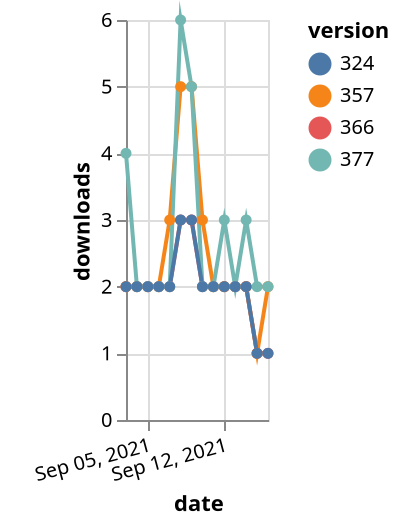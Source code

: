 {"$schema": "https://vega.github.io/schema/vega-lite/v5.json", "description": "A simple bar chart with embedded data.", "data": {"values": [{"date": "2021-09-03", "total": 2339, "delta": 2, "version": "366"}, {"date": "2021-09-04", "total": 2341, "delta": 2, "version": "366"}, {"date": "2021-09-05", "total": 2343, "delta": 2, "version": "366"}, {"date": "2021-09-06", "total": 2345, "delta": 2, "version": "366"}, {"date": "2021-09-07", "total": 2347, "delta": 2, "version": "366"}, {"date": "2021-09-08", "total": 2350, "delta": 3, "version": "366"}, {"date": "2021-09-09", "total": 2353, "delta": 3, "version": "366"}, {"date": "2021-09-10", "total": 2355, "delta": 2, "version": "366"}, {"date": "2021-09-11", "total": 2357, "delta": 2, "version": "366"}, {"date": "2021-09-12", "total": 2359, "delta": 2, "version": "366"}, {"date": "2021-09-13", "total": 2361, "delta": 2, "version": "366"}, {"date": "2021-09-14", "total": 2363, "delta": 2, "version": "366"}, {"date": "2021-09-15", "total": 2364, "delta": 1, "version": "366"}, {"date": "2021-09-16", "total": 2365, "delta": 1, "version": "366"}, {"date": "2021-09-03", "total": 3009, "delta": 2, "version": "357"}, {"date": "2021-09-04", "total": 3011, "delta": 2, "version": "357"}, {"date": "2021-09-05", "total": 3013, "delta": 2, "version": "357"}, {"date": "2021-09-06", "total": 3015, "delta": 2, "version": "357"}, {"date": "2021-09-07", "total": 3018, "delta": 3, "version": "357"}, {"date": "2021-09-08", "total": 3023, "delta": 5, "version": "357"}, {"date": "2021-09-09", "total": 3028, "delta": 5, "version": "357"}, {"date": "2021-09-10", "total": 3031, "delta": 3, "version": "357"}, {"date": "2021-09-11", "total": 3033, "delta": 2, "version": "357"}, {"date": "2021-09-12", "total": 3035, "delta": 2, "version": "357"}, {"date": "2021-09-13", "total": 3037, "delta": 2, "version": "357"}, {"date": "2021-09-14", "total": 3039, "delta": 2, "version": "357"}, {"date": "2021-09-15", "total": 3040, "delta": 1, "version": "357"}, {"date": "2021-09-16", "total": 3042, "delta": 2, "version": "357"}, {"date": "2021-09-03", "total": 2451, "delta": 4, "version": "377"}, {"date": "2021-09-04", "total": 2453, "delta": 2, "version": "377"}, {"date": "2021-09-05", "total": 2455, "delta": 2, "version": "377"}, {"date": "2021-09-06", "total": 2457, "delta": 2, "version": "377"}, {"date": "2021-09-07", "total": 2459, "delta": 2, "version": "377"}, {"date": "2021-09-08", "total": 2465, "delta": 6, "version": "377"}, {"date": "2021-09-09", "total": 2470, "delta": 5, "version": "377"}, {"date": "2021-09-10", "total": 2472, "delta": 2, "version": "377"}, {"date": "2021-09-11", "total": 2474, "delta": 2, "version": "377"}, {"date": "2021-09-12", "total": 2477, "delta": 3, "version": "377"}, {"date": "2021-09-13", "total": 2479, "delta": 2, "version": "377"}, {"date": "2021-09-14", "total": 2482, "delta": 3, "version": "377"}, {"date": "2021-09-15", "total": 2484, "delta": 2, "version": "377"}, {"date": "2021-09-16", "total": 2486, "delta": 2, "version": "377"}, {"date": "2021-09-03", "total": 2619, "delta": 2, "version": "324"}, {"date": "2021-09-04", "total": 2621, "delta": 2, "version": "324"}, {"date": "2021-09-05", "total": 2623, "delta": 2, "version": "324"}, {"date": "2021-09-06", "total": 2625, "delta": 2, "version": "324"}, {"date": "2021-09-07", "total": 2627, "delta": 2, "version": "324"}, {"date": "2021-09-08", "total": 2630, "delta": 3, "version": "324"}, {"date": "2021-09-09", "total": 2633, "delta": 3, "version": "324"}, {"date": "2021-09-10", "total": 2635, "delta": 2, "version": "324"}, {"date": "2021-09-11", "total": 2637, "delta": 2, "version": "324"}, {"date": "2021-09-12", "total": 2639, "delta": 2, "version": "324"}, {"date": "2021-09-13", "total": 2641, "delta": 2, "version": "324"}, {"date": "2021-09-14", "total": 2643, "delta": 2, "version": "324"}, {"date": "2021-09-15", "total": 2644, "delta": 1, "version": "324"}, {"date": "2021-09-16", "total": 2645, "delta": 1, "version": "324"}]}, "width": "container", "mark": {"type": "line", "point": {"filled": true}}, "encoding": {"x": {"field": "date", "type": "temporal", "timeUnit": "yearmonthdate", "title": "date", "axis": {"labelAngle": -15}}, "y": {"field": "delta", "type": "quantitative", "title": "downloads"}, "color": {"field": "version", "type": "nominal"}, "tooltip": {"field": "delta"}}}